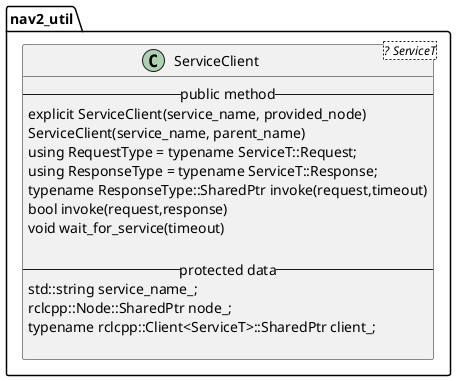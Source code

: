 @startuml
'https://plantuml.com/class-diagram
namespace nav2_util{
class ServiceClient<? ServiceT>
{
-- public method --
explicit ServiceClient(service_name, provided_node)
ServiceClient(service_name, parent_name)
using RequestType = typename ServiceT::Request;
using ResponseType = typename ServiceT::Response;
typename ResponseType::SharedPtr invoke(request,timeout)
bool invoke(request,response)
void wait_for_service(timeout)

-- protected data --
std::string service_name_;
rclcpp::Node::SharedPtr node_;
typename rclcpp::Client<ServiceT>::SharedPtr client_;

}
}
@enduml